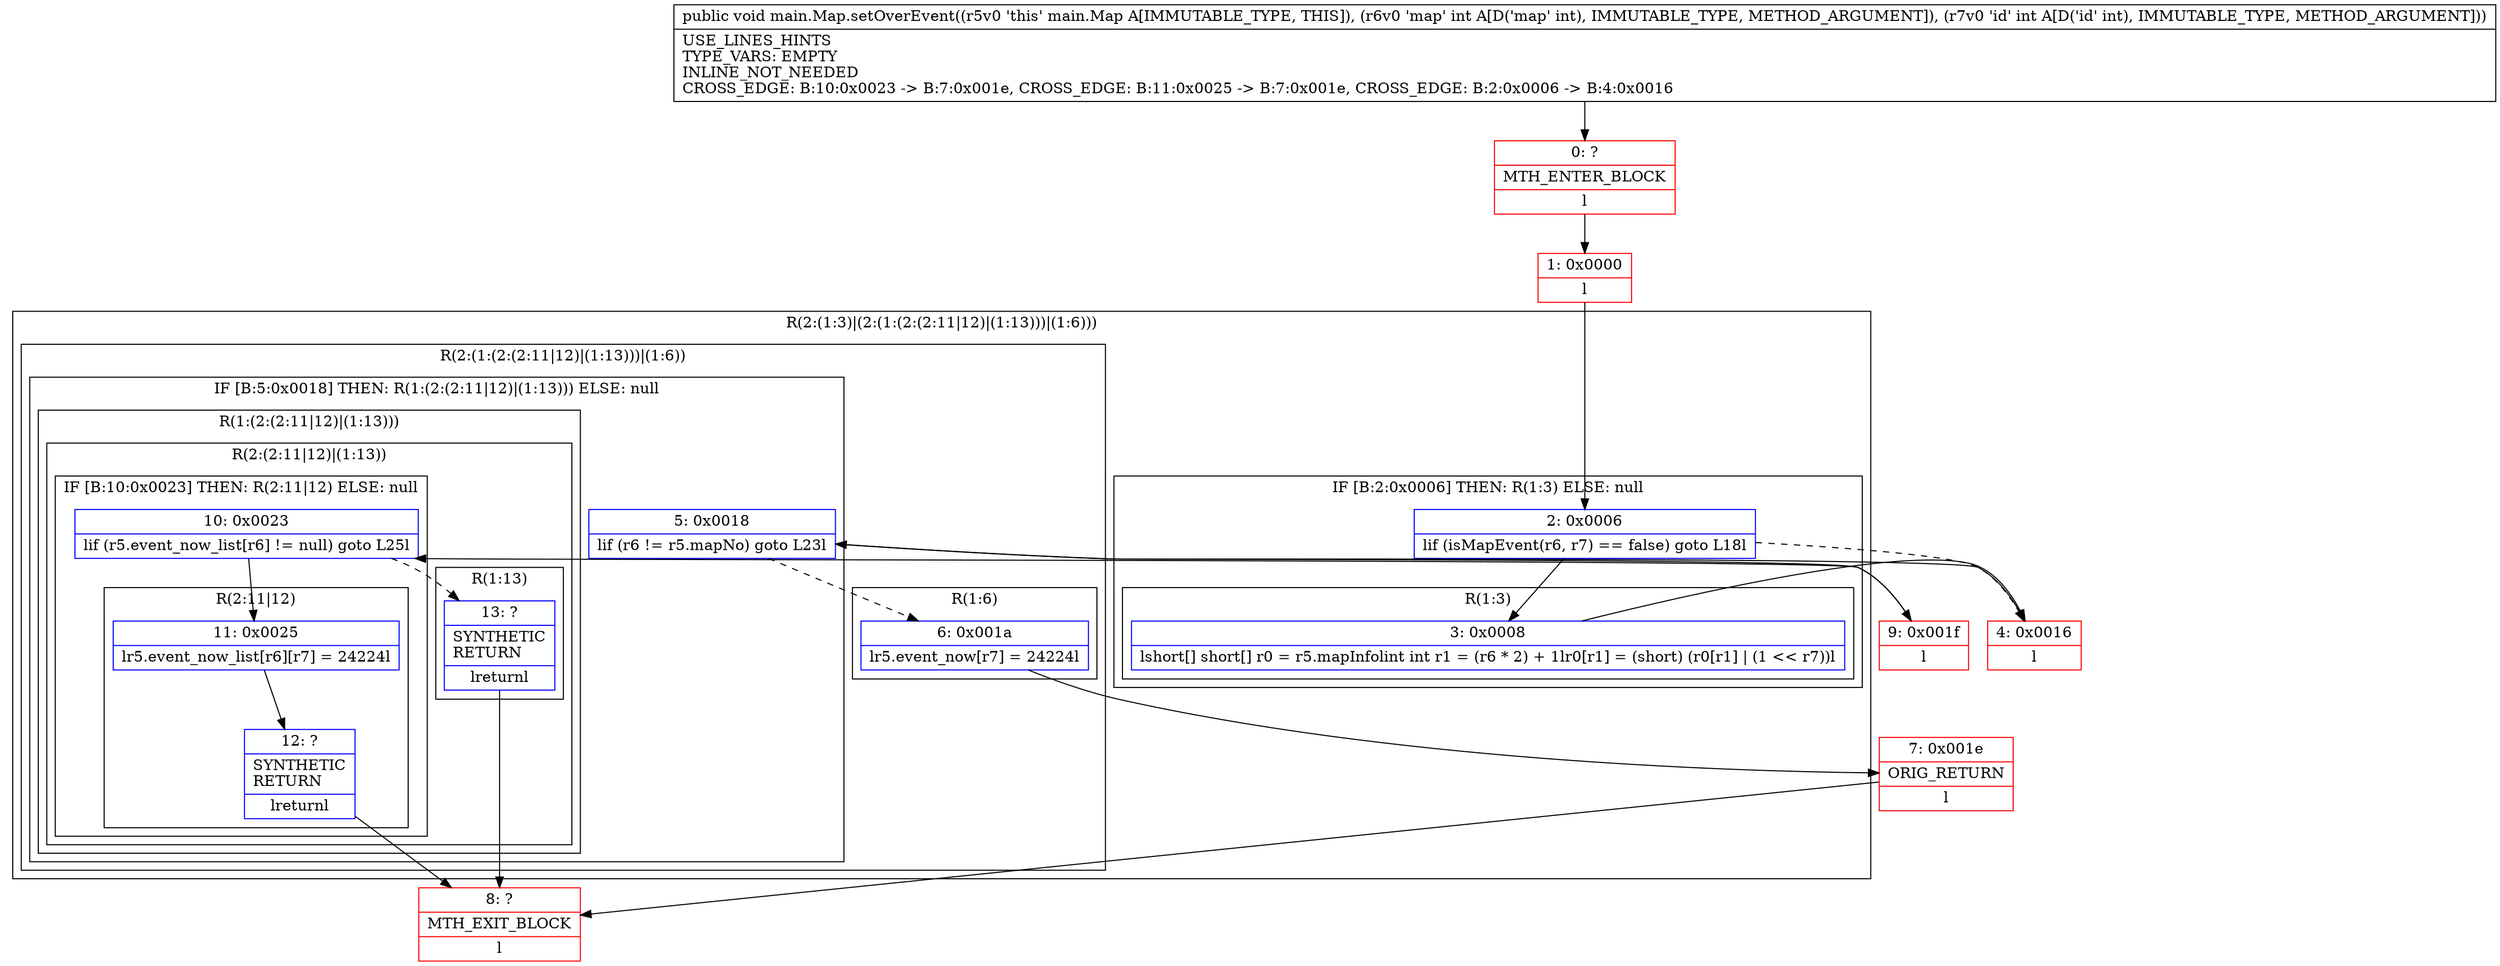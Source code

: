 digraph "CFG formain.Map.setOverEvent(II)V" {
subgraph cluster_Region_522849086 {
label = "R(2:(1:3)|(2:(1:(2:(2:11|12)|(1:13)))|(1:6)))";
node [shape=record,color=blue];
subgraph cluster_IfRegion_138680259 {
label = "IF [B:2:0x0006] THEN: R(1:3) ELSE: null";
node [shape=record,color=blue];
Node_2 [shape=record,label="{2\:\ 0x0006|lif (isMapEvent(r6, r7) == false) goto L18l}"];
subgraph cluster_Region_500742917 {
label = "R(1:3)";
node [shape=record,color=blue];
Node_3 [shape=record,label="{3\:\ 0x0008|lshort[] short[] r0 = r5.mapInfolint int r1 = (r6 * 2) + 1lr0[r1] = (short) (r0[r1] \| (1 \<\< r7))l}"];
}
}
subgraph cluster_Region_2077069551 {
label = "R(2:(1:(2:(2:11|12)|(1:13)))|(1:6))";
node [shape=record,color=blue];
subgraph cluster_IfRegion_329947296 {
label = "IF [B:5:0x0018] THEN: R(1:(2:(2:11|12)|(1:13))) ELSE: null";
node [shape=record,color=blue];
Node_5 [shape=record,label="{5\:\ 0x0018|lif (r6 != r5.mapNo) goto L23l}"];
subgraph cluster_Region_1553334800 {
label = "R(1:(2:(2:11|12)|(1:13)))";
node [shape=record,color=blue];
subgraph cluster_Region_1950673998 {
label = "R(2:(2:11|12)|(1:13))";
node [shape=record,color=blue];
subgraph cluster_IfRegion_1670992065 {
label = "IF [B:10:0x0023] THEN: R(2:11|12) ELSE: null";
node [shape=record,color=blue];
Node_10 [shape=record,label="{10\:\ 0x0023|lif (r5.event_now_list[r6] != null) goto L25l}"];
subgraph cluster_Region_607234954 {
label = "R(2:11|12)";
node [shape=record,color=blue];
Node_11 [shape=record,label="{11\:\ 0x0025|lr5.event_now_list[r6][r7] = 24224l}"];
Node_12 [shape=record,label="{12\:\ ?|SYNTHETIC\lRETURN\l|lreturnl}"];
}
}
subgraph cluster_Region_1222359966 {
label = "R(1:13)";
node [shape=record,color=blue];
Node_13 [shape=record,label="{13\:\ ?|SYNTHETIC\lRETURN\l|lreturnl}"];
}
}
}
}
subgraph cluster_Region_456005719 {
label = "R(1:6)";
node [shape=record,color=blue];
Node_6 [shape=record,label="{6\:\ 0x001a|lr5.event_now[r7] = 24224l}"];
}
}
}
Node_0 [shape=record,color=red,label="{0\:\ ?|MTH_ENTER_BLOCK\l|l}"];
Node_1 [shape=record,color=red,label="{1\:\ 0x0000|l}"];
Node_4 [shape=record,color=red,label="{4\:\ 0x0016|l}"];
Node_7 [shape=record,color=red,label="{7\:\ 0x001e|ORIG_RETURN\l|l}"];
Node_8 [shape=record,color=red,label="{8\:\ ?|MTH_EXIT_BLOCK\l|l}"];
Node_9 [shape=record,color=red,label="{9\:\ 0x001f|l}"];
MethodNode[shape=record,label="{public void main.Map.setOverEvent((r5v0 'this' main.Map A[IMMUTABLE_TYPE, THIS]), (r6v0 'map' int A[D('map' int), IMMUTABLE_TYPE, METHOD_ARGUMENT]), (r7v0 'id' int A[D('id' int), IMMUTABLE_TYPE, METHOD_ARGUMENT]))  | USE_LINES_HINTS\lTYPE_VARS: EMPTY\lINLINE_NOT_NEEDED\lCROSS_EDGE: B:10:0x0023 \-\> B:7:0x001e, CROSS_EDGE: B:11:0x0025 \-\> B:7:0x001e, CROSS_EDGE: B:2:0x0006 \-\> B:4:0x0016\l}"];
MethodNode -> Node_0;
Node_2 -> Node_3;
Node_2 -> Node_4[style=dashed];
Node_3 -> Node_4;
Node_5 -> Node_6[style=dashed];
Node_5 -> Node_9;
Node_10 -> Node_11;
Node_10 -> Node_13[style=dashed];
Node_11 -> Node_12;
Node_12 -> Node_8;
Node_13 -> Node_8;
Node_6 -> Node_7;
Node_0 -> Node_1;
Node_1 -> Node_2;
Node_4 -> Node_5;
Node_7 -> Node_8;
Node_9 -> Node_10;
}

